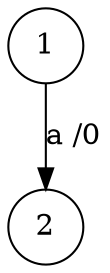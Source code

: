 digraph fsm{
	s_0 [label="1" shape="circle"]
	s_1 [label="2" shape="circle"]
	
    s_0 -> s_1[label="a /0", myattribute="t_2"]
}